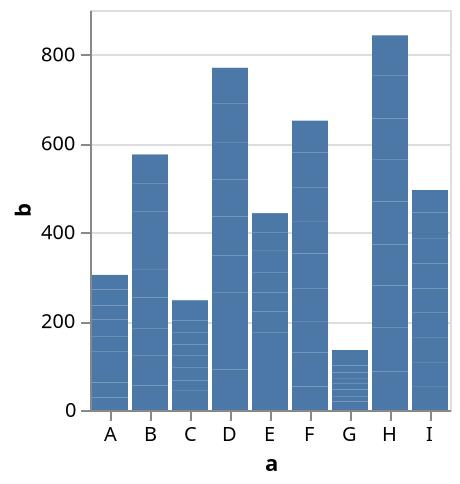 {
  "$schema": "https://vega.github.io/schema/vega-lite/v5.json",
  "description": "A simple bar chart with embedded data.",
  "data": {
    "values": [
      {"a": "A", "b": 28, "c": "a"}, {"a": "B", "b": 55, "c": "a"}, {"a": "C", "b": 43, "c": "a"},
      {"a": "D", "b": 91, "c": "a"}, {"a": "E", "b": 81, "c": "a"}, {"a": "F", "b": 53, "c": "a"},
      {"a": "G", "b": 19, "c": "a"}, {"a": "H", "b": 87, "c": "a"}, {"a": "I", "b": 52, "c": "a"},
      {"a": "A", "b": 34, "c": "b"}, {"a": "B", "b": 67, "c": "b"}, {"a": "C", "b": 23, "c": "b"},
      {"a": "D", "b": 89, "c": "b"}, {"a": "E", "b": 45, "c": "b"}, {"a": "F", "b": 76, "c": "b"},
      {"a": "G", "b": 12, "c": "b"}, {"a": "H", "b": 98, "c": "b"}, {"a": "I", "b": 54, "c": "b"},
      {"a": "A", "b": 37, "c": "c"}, {"a": "B", "b": 62, "c": "c"}, {"a": "C", "b": 29, "c": "c"},
      {"a": "D", "b": 85, "c": "c"}, {"a": "E", "b": 49, "c": "c"}, {"a": "F", "b": 71, "c": "c"},
      {"a": "G", "b": 15, "c": "c"}, {"a": "H", "b": 95, "c": "c"}, {"a": "I", "b": 58, "c": "c"},
      {"a": "A", "b": 32, "c": "d"}, {"a": "B", "b": 69, "c": "d"}, {"a": "C", "b": 27, "c": "d"},
      {"a": "D", "b": 83, "c": "d"}, {"a": "E", "b": 47, "c": "d"}, {"a": "F", "b": 74, "c": "d"},
      {"a": "G", "b": 13, "c": "d"}, {"a": "H", "b": 92, "c": "d"}, {"a": "I", "b": 56, "c": "d"},
      {"a": "A", "b": 35, "c": "e"}, {"a": "B", "b": 64, "c": "e"}, {"a": "C", "b": 25, "c": "e"},
      {"a": "D", "b": 87, "c": "e"}, {"a": "E", "b": 42, "c": "e"}, {"a": "F", "b": 78, "c": "e"},
      {"a": "G", "b": 11, "c": "e"}, {"a": "H", "b": 97, "c": "e"}, {"a": "I", "b": 53, "c": "e"},
      {"a": "A", "b": 38, "c": "f"}, {"a": "B", "b": 61, "c": "f"}, {"a": "C", "b": 28, "c": "f"},
      {"a": "D", "b": 84, "c": "f"}, {"a": "E", "b": 46, "c": "f"}, {"a": "F", "b": 73, "c": "f"},
      {"a": "G", "b": 14, "c": "f"}, {"a": "H", "b": 94, "c": "f"}, {"a": "I", "b": 57, "c": "f"},
      {"a": "A", "b": 31, "c": "g"}, {"a": "B", "b": 68, "c": "g"}, {"a": "C", "b": 26, "c": "g"},
      {"a": "D", "b": 82, "c": "g"}, {"a": "E", "b": 48, "c": "g"}, {"a": "F", "b": 75, "c": "g"},
      {"a": "G", "b": 16, "c": "g"}, {"a": "H", "b": 93, "c": "g"}, {"a": "I", "b": 55, "c": "g"},
      {"a": "A", "b": 36, "c": "h"}, {"a": "B", "b": 63, "c": "h"}, {"a": "C", "b": 24, "c": "h"},
      {"a": "D", "b": 88, "c": "h"}, {"a": "E", "b": 41, "c": "h"}, {"a": "F", "b": 79, "c": "h"},
      {"a": "G", "b": 17, "c": "h"}, {"a": "H", "b": 96, "c": "h"}, {"a": "I", "b": 59, "c": "h"},
      {"a": "A", "b": 33, "c": "i"}, {"a": "B", "b": 66, "c": "i"}, {"a": "C", "b": 22, "c": "i"},
      {"a": "D", "b": 81, "c": "i"}, {"a": "E", "b": 44, "c": "i"}, {"a": "F", "b": 72, "c": "i"},
      {"a": "G", "b": 18, "c": "i"}, {"a": "H", "b": 91, "c": "i"}, {"a": "I", "b": 51, "c": "i"}
    ]
  },
  "mark": "bar",
  "encoding": {
    "x": {"field": "a", "type": "nominal", "axis": {"labelAngle": 0}},
    "y": {"field": "b", "type": "quantitative"},
    "z": {"field": "c", "type": "nominal", "axis": {"labelAngle": 0}}
  }
}
